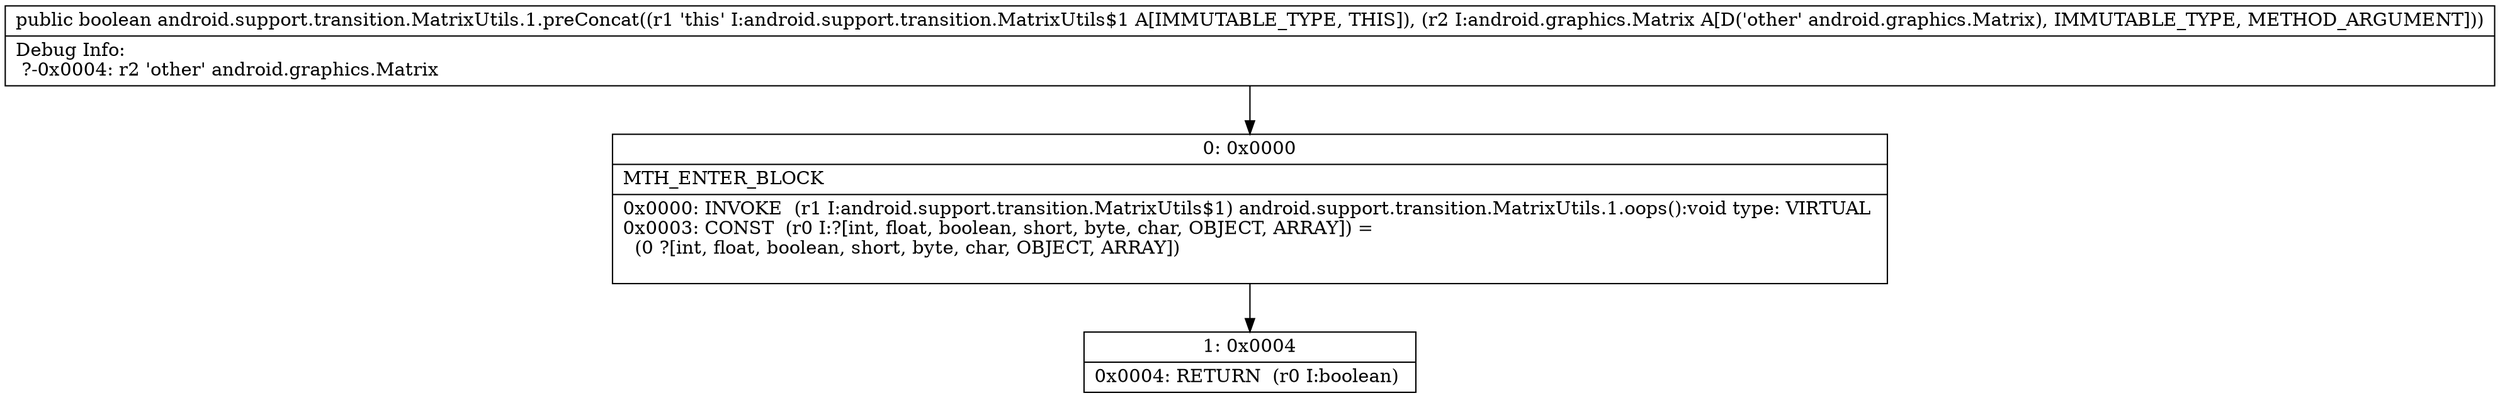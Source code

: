 digraph "CFG forandroid.support.transition.MatrixUtils.1.preConcat(Landroid\/graphics\/Matrix;)Z" {
Node_0 [shape=record,label="{0\:\ 0x0000|MTH_ENTER_BLOCK\l|0x0000: INVOKE  (r1 I:android.support.transition.MatrixUtils$1) android.support.transition.MatrixUtils.1.oops():void type: VIRTUAL \l0x0003: CONST  (r0 I:?[int, float, boolean, short, byte, char, OBJECT, ARRAY]) = \l  (0 ?[int, float, boolean, short, byte, char, OBJECT, ARRAY])\l \l}"];
Node_1 [shape=record,label="{1\:\ 0x0004|0x0004: RETURN  (r0 I:boolean) \l}"];
MethodNode[shape=record,label="{public boolean android.support.transition.MatrixUtils.1.preConcat((r1 'this' I:android.support.transition.MatrixUtils$1 A[IMMUTABLE_TYPE, THIS]), (r2 I:android.graphics.Matrix A[D('other' android.graphics.Matrix), IMMUTABLE_TYPE, METHOD_ARGUMENT]))  | Debug Info:\l  ?\-0x0004: r2 'other' android.graphics.Matrix\l}"];
MethodNode -> Node_0;
Node_0 -> Node_1;
}


